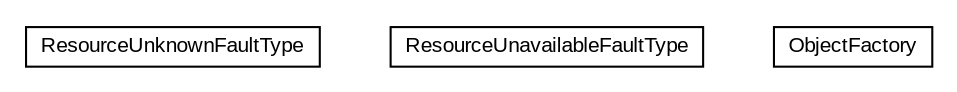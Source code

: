 #!/usr/local/bin/dot
#
# Class diagram 
# Generated by UMLGraph version R5_6-24-gf6e263 (http://www.umlgraph.org/)
#

digraph G {
	edge [fontname="arial",fontsize=10,labelfontname="arial",labelfontsize=10];
	node [fontname="arial",fontsize=10,shape=plaintext];
	nodesep=0.25;
	ranksep=0.5;
	// org.oasis_open.docs.wsrf.r_2.ResourceUnknownFaultType
	c7856 [label=<<table title="org.oasis_open.docs.wsrf.r_2.ResourceUnknownFaultType" border="0" cellborder="1" cellspacing="0" cellpadding="2" port="p" href="./ResourceUnknownFaultType.html">
		<tr><td><table border="0" cellspacing="0" cellpadding="1">
<tr><td align="center" balign="center"> ResourceUnknownFaultType </td></tr>
		</table></td></tr>
		</table>>, URL="./ResourceUnknownFaultType.html", fontname="arial", fontcolor="black", fontsize=10.0];
	// org.oasis_open.docs.wsrf.r_2.ResourceUnavailableFaultType
	c7857 [label=<<table title="org.oasis_open.docs.wsrf.r_2.ResourceUnavailableFaultType" border="0" cellborder="1" cellspacing="0" cellpadding="2" port="p" href="./ResourceUnavailableFaultType.html">
		<tr><td><table border="0" cellspacing="0" cellpadding="1">
<tr><td align="center" balign="center"> ResourceUnavailableFaultType </td></tr>
		</table></td></tr>
		</table>>, URL="./ResourceUnavailableFaultType.html", fontname="arial", fontcolor="black", fontsize=10.0];
	// org.oasis_open.docs.wsrf.r_2.ObjectFactory
	c7858 [label=<<table title="org.oasis_open.docs.wsrf.r_2.ObjectFactory" border="0" cellborder="1" cellspacing="0" cellpadding="2" port="p" href="./ObjectFactory.html">
		<tr><td><table border="0" cellspacing="0" cellpadding="1">
<tr><td align="center" balign="center"> ObjectFactory </td></tr>
		</table></td></tr>
		</table>>, URL="./ObjectFactory.html", fontname="arial", fontcolor="black", fontsize=10.0];
}

